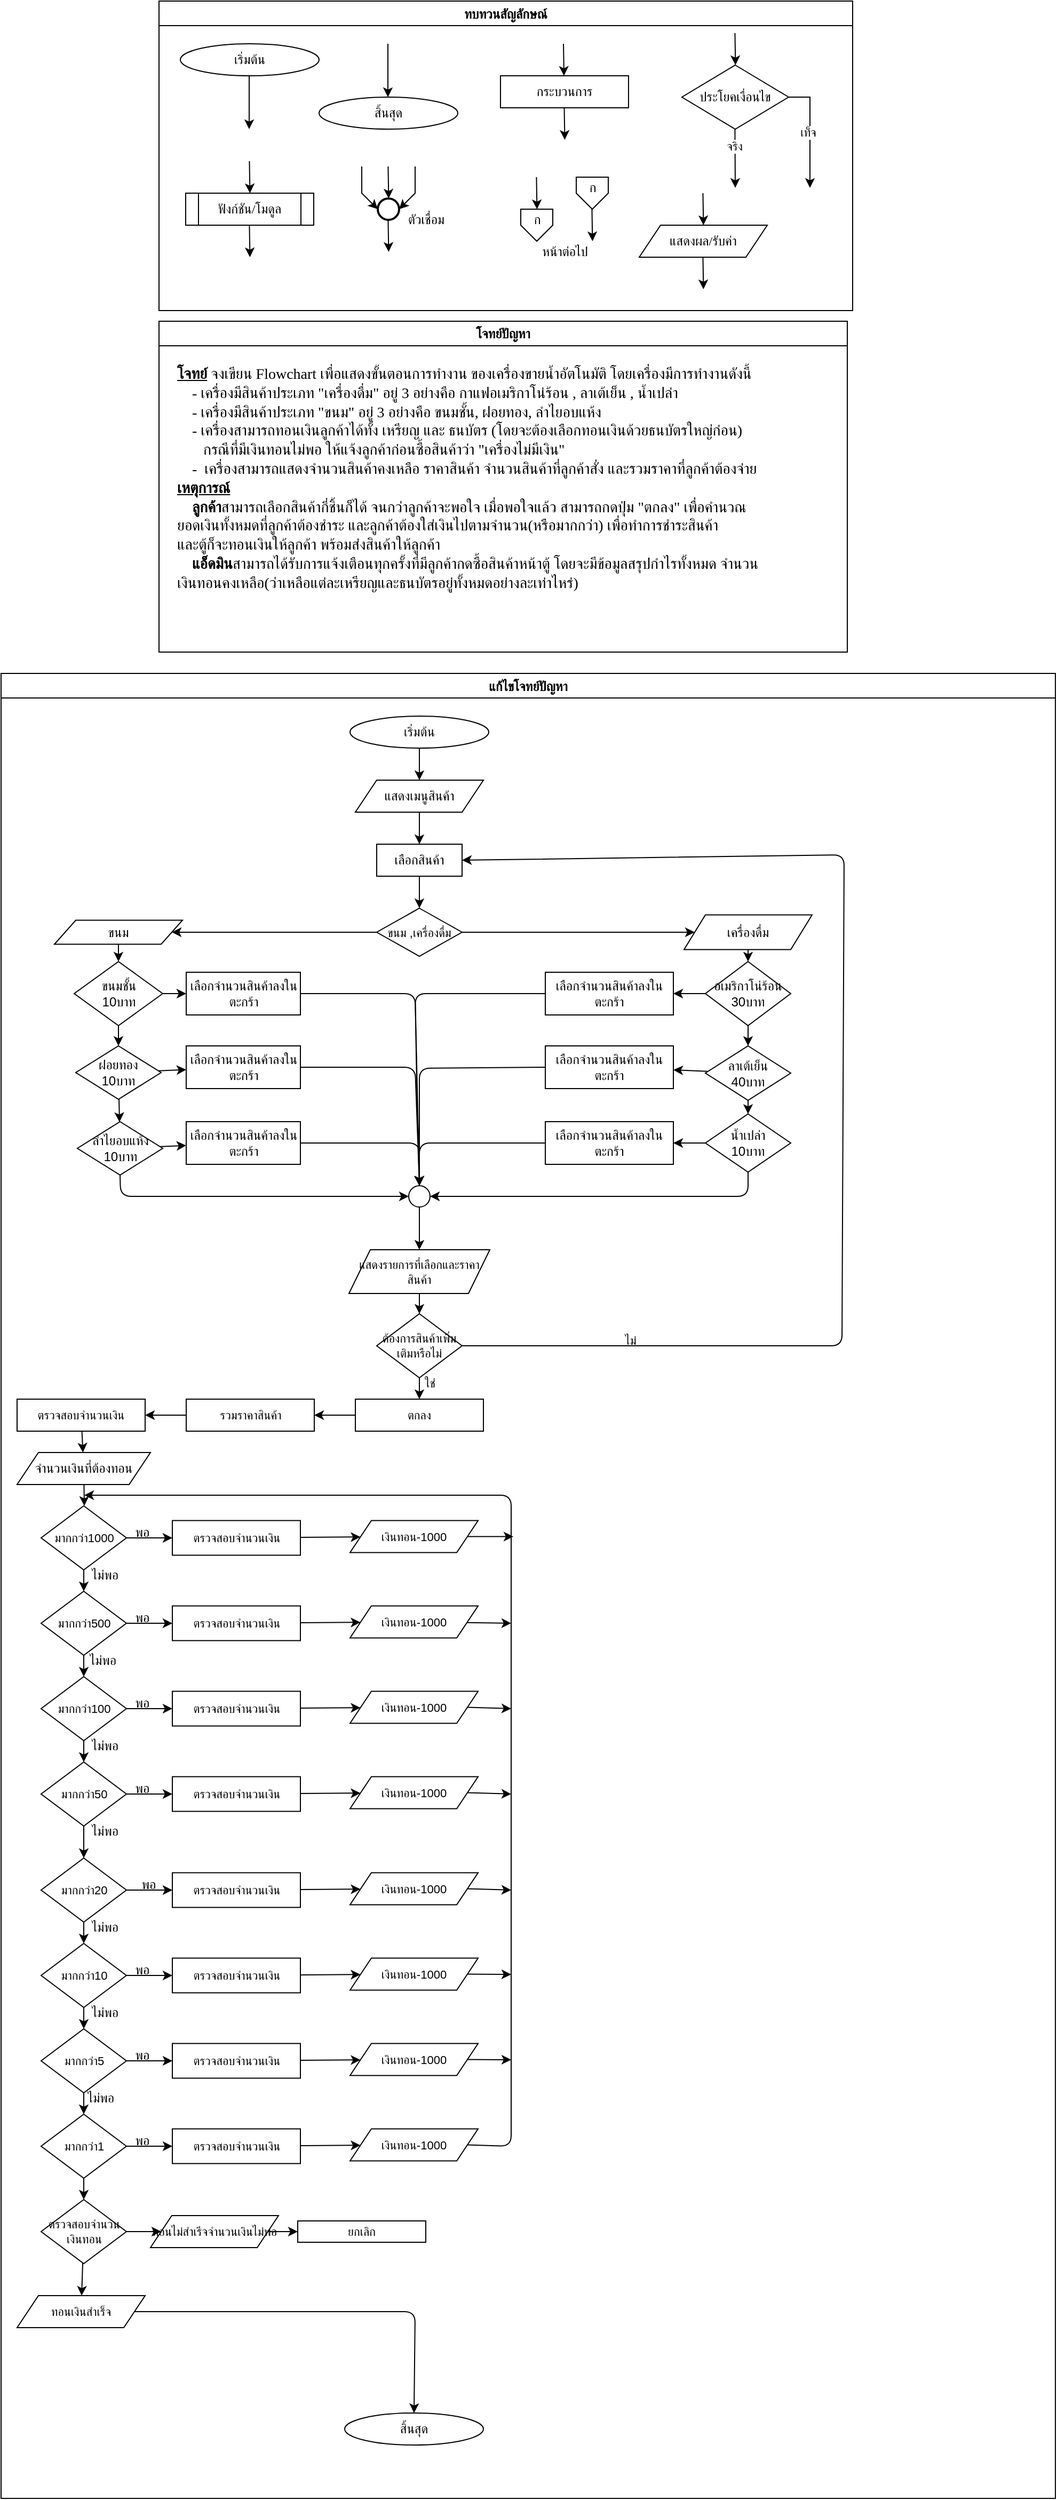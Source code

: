 <mxfile>
    <diagram id="C5RBs43oDa-KdzZeNtuy" name="Page-1">
        <mxGraphModel dx="2461" dy="421" grid="1" gridSize="10" guides="1" tooltips="1" connect="1" arrows="1" fold="1" page="1" pageScale="1" pageWidth="827" pageHeight="1169" math="0" shadow="0">
            <root>
                <mxCell id="WIyWlLk6GJQsqaUBKTNV-0"/>
                <mxCell id="WIyWlLk6GJQsqaUBKTNV-1" parent="WIyWlLk6GJQsqaUBKTNV-0"/>
                <mxCell id="M7CGMbNuYNeq0SnUNNgH-6" value="ทบทวนสัญลักษณ์" style="swimlane;fontFamily=Sarabun;fontSource=https%3A%2F%2Ffonts.googleapis.com%2Fcss%3Ffamily%3DSarabun;" parent="WIyWlLk6GJQsqaUBKTNV-1" vertex="1">
                    <mxGeometry x="-720" y="20" width="650" height="290" as="geometry"/>
                </mxCell>
                <mxCell id="M7CGMbNuYNeq0SnUNNgH-2" value="&lt;font data-font-src=&quot;https://fonts.googleapis.com/css?family=Sarabun&quot; face=&quot;Sarabun&quot;&gt;เริ่มต้น&lt;/font&gt;" style="ellipse;whiteSpace=wrap;html=1;" parent="M7CGMbNuYNeq0SnUNNgH-6" vertex="1">
                    <mxGeometry x="20" y="40" width="130" height="30" as="geometry"/>
                </mxCell>
                <mxCell id="M7CGMbNuYNeq0SnUNNgH-5" value="" style="endArrow=classic;html=1;rounded=0;" parent="M7CGMbNuYNeq0SnUNNgH-6" edge="1">
                    <mxGeometry width="50" height="50" relative="1" as="geometry">
                        <mxPoint x="84.5" y="70" as="sourcePoint"/>
                        <mxPoint x="84.5" y="120" as="targetPoint"/>
                    </mxGeometry>
                </mxCell>
                <mxCell id="M7CGMbNuYNeq0SnUNNgH-3" value="&lt;font face=&quot;Sarabun&quot;&gt;สิ้นสุด&lt;/font&gt;" style="ellipse;whiteSpace=wrap;html=1;" parent="M7CGMbNuYNeq0SnUNNgH-6" vertex="1">
                    <mxGeometry x="150" y="90" width="130" height="30" as="geometry"/>
                </mxCell>
                <mxCell id="M7CGMbNuYNeq0SnUNNgH-4" value="" style="endArrow=classic;html=1;rounded=0;" parent="M7CGMbNuYNeq0SnUNNgH-6" edge="1">
                    <mxGeometry width="50" height="50" relative="1" as="geometry">
                        <mxPoint x="214.5" y="40" as="sourcePoint"/>
                        <mxPoint x="214.5" y="90" as="targetPoint"/>
                    </mxGeometry>
                </mxCell>
                <mxCell id="mvioNwK95yMqdUQ73LqQ-0" value="กระบวนการ" style="rounded=0;whiteSpace=wrap;html=1;fontFamily=Sarabun;fontSource=https%3A%2F%2Ffonts.googleapis.com%2Fcss%3Ffamily%3DSarabun;" parent="M7CGMbNuYNeq0SnUNNgH-6" vertex="1">
                    <mxGeometry x="320" y="70" width="120" height="30" as="geometry"/>
                </mxCell>
                <mxCell id="mvioNwK95yMqdUQ73LqQ-1" value="" style="endArrow=classic;html=1;rounded=0;" parent="M7CGMbNuYNeq0SnUNNgH-6" edge="1">
                    <mxGeometry width="50" height="50" relative="1" as="geometry">
                        <mxPoint x="379" y="40" as="sourcePoint"/>
                        <mxPoint x="379.5" y="70" as="targetPoint"/>
                    </mxGeometry>
                </mxCell>
                <mxCell id="mvioNwK95yMqdUQ73LqQ-2" value="" style="endArrow=classic;html=1;rounded=0;" parent="M7CGMbNuYNeq0SnUNNgH-6" edge="1">
                    <mxGeometry width="50" height="50" relative="1" as="geometry">
                        <mxPoint x="379.75" y="100" as="sourcePoint"/>
                        <mxPoint x="380.25" y="130" as="targetPoint"/>
                    </mxGeometry>
                </mxCell>
                <mxCell id="mvioNwK95yMqdUQ73LqQ-3" value="ประโยคเงื่อนไข" style="rhombus;whiteSpace=wrap;html=1;fontFamily=Sarabun;fontSource=https%3A%2F%2Ffonts.googleapis.com%2Fcss%3Ffamily%3DSarabun;" parent="M7CGMbNuYNeq0SnUNNgH-6" vertex="1">
                    <mxGeometry x="490" y="60" width="100" height="60" as="geometry"/>
                </mxCell>
                <mxCell id="mvioNwK95yMqdUQ73LqQ-4" value="" style="endArrow=classic;html=1;rounded=0;" parent="M7CGMbNuYNeq0SnUNNgH-6" edge="1">
                    <mxGeometry width="50" height="50" relative="1" as="geometry">
                        <mxPoint x="539.71" y="30" as="sourcePoint"/>
                        <mxPoint x="540.21" y="60" as="targetPoint"/>
                    </mxGeometry>
                </mxCell>
                <mxCell id="mvioNwK95yMqdUQ73LqQ-5" value="" style="endArrow=classic;html=1;rounded=0;" parent="M7CGMbNuYNeq0SnUNNgH-6" edge="1">
                    <mxGeometry width="50" height="50" relative="1" as="geometry">
                        <mxPoint x="539.71" y="120" as="sourcePoint"/>
                        <mxPoint x="540" y="175" as="targetPoint"/>
                    </mxGeometry>
                </mxCell>
                <mxCell id="mvioNwK95yMqdUQ73LqQ-7" value="จริง" style="edgeLabel;html=1;align=center;verticalAlign=middle;resizable=0;points=[];fontFamily=Sarabun;fontSource=https%3A%2F%2Ffonts.googleapis.com%2Fcss%3Ffamily%3DSarabun;" parent="mvioNwK95yMqdUQ73LqQ-5" vertex="1" connectable="0">
                    <mxGeometry x="-0.414" y="-1" relative="1" as="geometry">
                        <mxPoint as="offset"/>
                    </mxGeometry>
                </mxCell>
                <mxCell id="mvioNwK95yMqdUQ73LqQ-6" value="" style="endArrow=classic;html=1;rounded=0;exitX=1;exitY=0.5;exitDx=0;exitDy=0;" parent="M7CGMbNuYNeq0SnUNNgH-6" source="mvioNwK95yMqdUQ73LqQ-3" edge="1">
                    <mxGeometry width="50" height="50" relative="1" as="geometry">
                        <mxPoint x="620" y="95" as="sourcePoint"/>
                        <mxPoint x="610" y="175" as="targetPoint"/>
                        <Array as="points">
                            <mxPoint x="610" y="90"/>
                        </Array>
                    </mxGeometry>
                </mxCell>
                <mxCell id="mvioNwK95yMqdUQ73LqQ-8" value="&lt;font data-font-src=&quot;https://fonts.googleapis.com/css?family=Sarabun&quot; face=&quot;Sarabun&quot;&gt;เท็จ&lt;/font&gt;" style="edgeLabel;html=1;align=center;verticalAlign=middle;resizable=0;points=[];" parent="mvioNwK95yMqdUQ73LqQ-6" vertex="1" connectable="0">
                    <mxGeometry x="-0.002" y="-2" relative="1" as="geometry">
                        <mxPoint as="offset"/>
                    </mxGeometry>
                </mxCell>
                <mxCell id="mvioNwK95yMqdUQ73LqQ-9" value="&lt;font data-font-src=&quot;https://fonts.googleapis.com/css?family=Sarabun&quot; face=&quot;Sarabun&quot;&gt;ฟังก์ชัน/โมดูล&lt;/font&gt;" style="shape=process;whiteSpace=wrap;html=1;backgroundOutline=1;" parent="M7CGMbNuYNeq0SnUNNgH-6" vertex="1">
                    <mxGeometry x="25" y="180" width="120" height="30" as="geometry"/>
                </mxCell>
                <mxCell id="mvioNwK95yMqdUQ73LqQ-11" value="" style="endArrow=classic;html=1;rounded=0;" parent="M7CGMbNuYNeq0SnUNNgH-6" edge="1">
                    <mxGeometry width="50" height="50" relative="1" as="geometry">
                        <mxPoint x="84.71" y="150" as="sourcePoint"/>
                        <mxPoint x="85.21" y="180" as="targetPoint"/>
                    </mxGeometry>
                </mxCell>
                <mxCell id="mvioNwK95yMqdUQ73LqQ-12" value="" style="endArrow=classic;html=1;rounded=0;" parent="M7CGMbNuYNeq0SnUNNgH-6" edge="1">
                    <mxGeometry width="50" height="50" relative="1" as="geometry">
                        <mxPoint x="84.71" y="210" as="sourcePoint"/>
                        <mxPoint x="85.21" y="240" as="targetPoint"/>
                    </mxGeometry>
                </mxCell>
                <mxCell id="mvioNwK95yMqdUQ73LqQ-13" value="" style="strokeWidth=2;html=1;shape=mxgraph.flowchart.start_2;whiteSpace=wrap;" parent="M7CGMbNuYNeq0SnUNNgH-6" vertex="1">
                    <mxGeometry x="205" y="185" width="20" height="20" as="geometry"/>
                </mxCell>
                <mxCell id="mvioNwK95yMqdUQ73LqQ-16" value="" style="endArrow=classic;html=1;rounded=0;" parent="M7CGMbNuYNeq0SnUNNgH-6" edge="1">
                    <mxGeometry width="50" height="50" relative="1" as="geometry">
                        <mxPoint x="214.71" y="155" as="sourcePoint"/>
                        <mxPoint x="215.21" y="185" as="targetPoint"/>
                    </mxGeometry>
                </mxCell>
                <mxCell id="mvioNwK95yMqdUQ73LqQ-17" value="" style="endArrow=classic;html=1;rounded=0;entryX=0;entryY=0.5;entryDx=0;entryDy=0;entryPerimeter=0;" parent="M7CGMbNuYNeq0SnUNNgH-6" target="mvioNwK95yMqdUQ73LqQ-13" edge="1">
                    <mxGeometry width="50" height="50" relative="1" as="geometry">
                        <mxPoint x="190.0" y="155" as="sourcePoint"/>
                        <mxPoint x="190.5" y="185" as="targetPoint"/>
                        <Array as="points">
                            <mxPoint x="190" y="180"/>
                        </Array>
                    </mxGeometry>
                </mxCell>
                <mxCell id="mvioNwK95yMqdUQ73LqQ-18" value="" style="endArrow=classic;html=1;rounded=0;entryX=1;entryY=0.5;entryDx=0;entryDy=0;entryPerimeter=0;" parent="M7CGMbNuYNeq0SnUNNgH-6" target="mvioNwK95yMqdUQ73LqQ-13" edge="1">
                    <mxGeometry width="50" height="50" relative="1" as="geometry">
                        <mxPoint x="240.0" y="155" as="sourcePoint"/>
                        <mxPoint x="240.5" y="185" as="targetPoint"/>
                        <Array as="points">
                            <mxPoint x="240" y="180"/>
                        </Array>
                    </mxGeometry>
                </mxCell>
                <mxCell id="mvioNwK95yMqdUQ73LqQ-19" value="" style="endArrow=classic;html=1;rounded=0;" parent="M7CGMbNuYNeq0SnUNNgH-6" edge="1">
                    <mxGeometry width="50" height="50" relative="1" as="geometry">
                        <mxPoint x="214.71" y="205" as="sourcePoint"/>
                        <mxPoint x="215.21" y="235" as="targetPoint"/>
                    </mxGeometry>
                </mxCell>
                <mxCell id="mvioNwK95yMqdUQ73LqQ-20" value="&lt;font data-font-src=&quot;https://fonts.googleapis.com/css?family=Sarabun&quot; face=&quot;Sarabun&quot;&gt;ตัวเชื่อม&lt;/font&gt;" style="text;html=1;align=center;verticalAlign=middle;resizable=0;points=[];autosize=1;strokeColor=none;fillColor=none;" parent="M7CGMbNuYNeq0SnUNNgH-6" vertex="1">
                    <mxGeometry x="220" y="190" width="60" height="30" as="geometry"/>
                </mxCell>
                <mxCell id="mvioNwK95yMqdUQ73LqQ-25" value="" style="endArrow=classic;html=1;rounded=0;" parent="M7CGMbNuYNeq0SnUNNgH-6" edge="1">
                    <mxGeometry width="50" height="50" relative="1" as="geometry">
                        <mxPoint x="353.71" y="165" as="sourcePoint"/>
                        <mxPoint x="354.21" y="195" as="targetPoint"/>
                    </mxGeometry>
                </mxCell>
                <mxCell id="mvioNwK95yMqdUQ73LqQ-21" value="" style="verticalLabelPosition=bottom;verticalAlign=top;html=1;shape=offPageConnector;rounded=0;size=0.5;" parent="M7CGMbNuYNeq0SnUNNgH-6" vertex="1">
                    <mxGeometry x="339" y="195" width="30" height="30" as="geometry"/>
                </mxCell>
                <mxCell id="mvioNwK95yMqdUQ73LqQ-26" value="" style="endArrow=classic;html=1;rounded=0;" parent="M7CGMbNuYNeq0SnUNNgH-6" edge="1">
                    <mxGeometry width="50" height="50" relative="1" as="geometry">
                        <mxPoint x="405.71" y="195" as="sourcePoint"/>
                        <mxPoint x="406.21" y="225" as="targetPoint"/>
                    </mxGeometry>
                </mxCell>
                <mxCell id="mvioNwK95yMqdUQ73LqQ-27" value="" style="verticalLabelPosition=bottom;verticalAlign=top;html=1;shape=offPageConnector;rounded=0;size=0.5;" parent="M7CGMbNuYNeq0SnUNNgH-6" vertex="1">
                    <mxGeometry x="391" y="165" width="30" height="30" as="geometry"/>
                </mxCell>
                <mxCell id="mvioNwK95yMqdUQ73LqQ-28" value="หน้าต่อไป" style="text;html=1;align=center;verticalAlign=middle;resizable=0;points=[];autosize=1;strokeColor=none;fillColor=none;fontFamily=Sarabun;fontSource=https%3A%2F%2Ffonts.googleapis.com%2Fcss%3Ffamily%3DSarabun;" parent="M7CGMbNuYNeq0SnUNNgH-6" vertex="1">
                    <mxGeometry x="345" y="220" width="70" height="30" as="geometry"/>
                </mxCell>
                <mxCell id="mvioNwK95yMqdUQ73LqQ-29" value="ก" style="text;html=1;align=center;verticalAlign=middle;resizable=0;points=[];autosize=1;strokeColor=none;fillColor=none;fontFamily=Sarabun;fontSource=https%3A%2F%2Ffonts.googleapis.com%2Fcss%3Ffamily%3DSarabun;" parent="M7CGMbNuYNeq0SnUNNgH-6" vertex="1">
                    <mxGeometry x="339" y="190" width="30" height="30" as="geometry"/>
                </mxCell>
                <mxCell id="mvioNwK95yMqdUQ73LqQ-30" value="ก" style="text;html=1;align=center;verticalAlign=middle;resizable=0;points=[];autosize=1;strokeColor=none;fillColor=none;fontFamily=Sarabun;fontSource=https%3A%2F%2Ffonts.googleapis.com%2Fcss%3Ffamily%3DSarabun;" parent="M7CGMbNuYNeq0SnUNNgH-6" vertex="1">
                    <mxGeometry x="391" y="160" width="30" height="30" as="geometry"/>
                </mxCell>
                <mxCell id="mvioNwK95yMqdUQ73LqQ-32" value="แสดงผล/รับค่า" style="shape=parallelogram;perimeter=parallelogramPerimeter;whiteSpace=wrap;html=1;fixedSize=1;fontFamily=Sarabun;fontSource=https%3A%2F%2Ffonts.googleapis.com%2Fcss%3Ffamily%3DSarabun;" parent="M7CGMbNuYNeq0SnUNNgH-6" vertex="1">
                    <mxGeometry x="450" y="210" width="120" height="30" as="geometry"/>
                </mxCell>
                <mxCell id="mvioNwK95yMqdUQ73LqQ-33" value="" style="endArrow=classic;html=1;rounded=0;" parent="M7CGMbNuYNeq0SnUNNgH-6" edge="1">
                    <mxGeometry width="50" height="50" relative="1" as="geometry">
                        <mxPoint x="509.71" y="180" as="sourcePoint"/>
                        <mxPoint x="510.21" y="210" as="targetPoint"/>
                    </mxGeometry>
                </mxCell>
                <mxCell id="mvioNwK95yMqdUQ73LqQ-34" value="" style="endArrow=classic;html=1;rounded=0;" parent="M7CGMbNuYNeq0SnUNNgH-6" edge="1">
                    <mxGeometry width="50" height="50" relative="1" as="geometry">
                        <mxPoint x="509.71" y="240" as="sourcePoint"/>
                        <mxPoint x="510.21" y="270" as="targetPoint"/>
                    </mxGeometry>
                </mxCell>
                <mxCell id="mvioNwK95yMqdUQ73LqQ-36" value="แก้ไขโจทย์ปัญหา" style="swimlane;fontFamily=Sarabun;fontSource=https%3A%2F%2Ffonts.googleapis.com%2Fcss%3Ffamily%3DSarabun;" parent="WIyWlLk6GJQsqaUBKTNV-1" vertex="1">
                    <mxGeometry x="-868" y="650" width="988" height="1710" as="geometry"/>
                </mxCell>
                <mxCell id="20" value="" style="edgeStyle=none;html=1;" parent="mvioNwK95yMqdUQ73LqQ-36" source="mvioNwK95yMqdUQ73LqQ-35" target="19" edge="1">
                    <mxGeometry relative="1" as="geometry"/>
                </mxCell>
                <mxCell id="mvioNwK95yMqdUQ73LqQ-35" value="&lt;font data-font-src=&quot;https://fonts.googleapis.com/css?family=Sarabun&quot; face=&quot;Sarabun&quot;&gt;เริ่มต้น&lt;/font&gt;" style="ellipse;whiteSpace=wrap;html=1;" parent="mvioNwK95yMqdUQ73LqQ-36" vertex="1">
                    <mxGeometry x="327" y="40" width="130" height="30" as="geometry"/>
                </mxCell>
                <mxCell id="mvioNwK95yMqdUQ73LqQ-69" value="&lt;font face=&quot;Sarabun&quot;&gt;สิ้นสุด&lt;/font&gt;" style="ellipse;whiteSpace=wrap;html=1;" parent="mvioNwK95yMqdUQ73LqQ-36" vertex="1">
                    <mxGeometry x="322" y="1630" width="130" height="30" as="geometry"/>
                </mxCell>
                <mxCell id="22" value="" style="edgeStyle=none;html=1;" parent="mvioNwK95yMqdUQ73LqQ-36" source="19" target="21" edge="1">
                    <mxGeometry relative="1" as="geometry"/>
                </mxCell>
                <mxCell id="19" value="แสดงเมนูสินค้า" style="shape=parallelogram;perimeter=parallelogramPerimeter;whiteSpace=wrap;html=1;fixedSize=1;" parent="mvioNwK95yMqdUQ73LqQ-36" vertex="1">
                    <mxGeometry x="332" y="100" width="120" height="30" as="geometry"/>
                </mxCell>
                <mxCell id="24" value="" style="edgeStyle=none;html=1;" parent="mvioNwK95yMqdUQ73LqQ-36" source="21" target="23" edge="1">
                    <mxGeometry relative="1" as="geometry"/>
                </mxCell>
                <mxCell id="21" value="เลือกสินค้า" style="rounded=0;whiteSpace=wrap;html=1;" parent="mvioNwK95yMqdUQ73LqQ-36" vertex="1">
                    <mxGeometry x="352" y="160" width="80" height="30" as="geometry"/>
                </mxCell>
                <mxCell id="27" value="" style="edgeStyle=none;html=1;fontSize=8;" parent="mvioNwK95yMqdUQ73LqQ-36" source="23" target="26" edge="1">
                    <mxGeometry relative="1" as="geometry"/>
                </mxCell>
                <mxCell id="29" value="" style="edgeStyle=none;html=1;fontSize=8;" parent="mvioNwK95yMqdUQ73LqQ-36" source="23" target="28" edge="1">
                    <mxGeometry relative="1" as="geometry"/>
                </mxCell>
                <mxCell id="23" value="&lt;font style=&quot;font-size: 11px;&quot;&gt;ขนม ,เครื่องดื่ม&lt;/font&gt;" style="rhombus;whiteSpace=wrap;html=1;rounded=0;" parent="mvioNwK95yMqdUQ73LqQ-36" vertex="1">
                    <mxGeometry x="352" y="220" width="80" height="45" as="geometry"/>
                </mxCell>
                <mxCell id="61" value="" style="edgeStyle=none;html=1;fontSize=11;" parent="mvioNwK95yMqdUQ73LqQ-36" source="26" target="60" edge="1">
                    <mxGeometry relative="1" as="geometry"/>
                </mxCell>
                <mxCell id="26" value="เครื่องดื่ม" style="shape=parallelogram;perimeter=parallelogramPerimeter;whiteSpace=wrap;html=1;fixedSize=1;rounded=0;" parent="mvioNwK95yMqdUQ73LqQ-36" vertex="1">
                    <mxGeometry x="640" y="226.25" width="120" height="32.5" as="geometry"/>
                </mxCell>
                <mxCell id="31" value="" style="edgeStyle=none;html=1;fontSize=8;" parent="mvioNwK95yMqdUQ73LqQ-36" source="28" target="30" edge="1">
                    <mxGeometry relative="1" as="geometry"/>
                </mxCell>
                <mxCell id="28" value="ขนม" style="shape=parallelogram;perimeter=parallelogramPerimeter;whiteSpace=wrap;html=1;fixedSize=1;rounded=0;" parent="mvioNwK95yMqdUQ73LqQ-36" vertex="1">
                    <mxGeometry x="50" y="231.25" width="120" height="22.5" as="geometry"/>
                </mxCell>
                <mxCell id="34" value="" style="edgeStyle=none;html=1;fontSize=8;" parent="mvioNwK95yMqdUQ73LqQ-36" source="30" target="33" edge="1">
                    <mxGeometry relative="1" as="geometry"/>
                </mxCell>
                <mxCell id="38" value="" style="edgeStyle=none;html=1;fontSize=11;" parent="mvioNwK95yMqdUQ73LqQ-36" source="30" target="37" edge="1">
                    <mxGeometry relative="1" as="geometry"/>
                </mxCell>
                <mxCell id="30" value="ขนมชั้น&lt;br&gt;10บาท" style="rhombus;whiteSpace=wrap;html=1;rounded=0;" parent="mvioNwK95yMqdUQ73LqQ-36" vertex="1">
                    <mxGeometry x="68.5" y="270" width="83" height="60" as="geometry"/>
                </mxCell>
                <mxCell id="36" value="" style="edgeStyle=none;html=1;fontSize=8;" parent="mvioNwK95yMqdUQ73LqQ-36" source="33" target="35" edge="1">
                    <mxGeometry relative="1" as="geometry"/>
                </mxCell>
                <mxCell id="204" value="" style="edgeStyle=none;html=1;" edge="1" parent="mvioNwK95yMqdUQ73LqQ-36" source="33" target="46">
                    <mxGeometry relative="1" as="geometry"/>
                </mxCell>
                <mxCell id="33" value="ฝอยทอง&lt;br&gt;10บาท" style="rhombus;whiteSpace=wrap;html=1;rounded=0;" parent="mvioNwK95yMqdUQ73LqQ-36" vertex="1">
                    <mxGeometry x="70" y="349" width="80" height="50" as="geometry"/>
                </mxCell>
                <mxCell id="207" value="" style="edgeStyle=none;html=1;" edge="1" parent="mvioNwK95yMqdUQ73LqQ-36" source="35" target="48">
                    <mxGeometry relative="1" as="geometry"/>
                </mxCell>
                <mxCell id="35" value="ลำไยอบแห้ง&lt;br&gt;10บาท" style="rhombus;whiteSpace=wrap;html=1;rounded=0;" parent="mvioNwK95yMqdUQ73LqQ-36" vertex="1">
                    <mxGeometry x="71.5" y="420" width="80" height="50" as="geometry"/>
                </mxCell>
                <mxCell id="37" value="เลือกจำนวนสินค้าลงในตะกร้า" style="whiteSpace=wrap;html=1;rounded=0;" parent="mvioNwK95yMqdUQ73LqQ-36" vertex="1">
                    <mxGeometry x="173.5" y="280" width="107" height="40" as="geometry"/>
                </mxCell>
                <mxCell id="46" value="เลือกจำนวนสินค้าลงในตะกร้า" style="whiteSpace=wrap;html=1;rounded=0;" parent="mvioNwK95yMqdUQ73LqQ-36" vertex="1">
                    <mxGeometry x="173.5" y="349" width="107" height="40" as="geometry"/>
                </mxCell>
                <mxCell id="55" value="" style="edgeStyle=none;html=1;fontSize=11;startArrow=none;" parent="mvioNwK95yMqdUQ73LqQ-36" source="51" edge="1">
                    <mxGeometry relative="1" as="geometry">
                        <mxPoint x="392" y="540" as="targetPoint"/>
                        <Array as="points">
                            <mxPoint x="392" y="440"/>
                        </Array>
                    </mxGeometry>
                </mxCell>
                <mxCell id="48" value="เลือกจำนวนสินค้าลงในตะกร้า" style="whiteSpace=wrap;html=1;rounded=0;" parent="mvioNwK95yMqdUQ73LqQ-36" vertex="1">
                    <mxGeometry x="173.5" y="420" width="107" height="40" as="geometry"/>
                </mxCell>
                <mxCell id="83" value="" style="edgeStyle=none;html=1;fontSize=11;" parent="mvioNwK95yMqdUQ73LqQ-36" source="53" target="82" edge="1">
                    <mxGeometry relative="1" as="geometry"/>
                </mxCell>
                <mxCell id="53" value="แสดงรายการที่เลือกและราคาสินค้า" style="shape=parallelogram;perimeter=parallelogramPerimeter;whiteSpace=wrap;html=1;fixedSize=1;fontSize=11;" parent="mvioNwK95yMqdUQ73LqQ-36" vertex="1">
                    <mxGeometry x="326" y="540" width="132" height="41" as="geometry"/>
                </mxCell>
                <mxCell id="56" value="" style="endArrow=classic;html=1;fontSize=11;exitX=1;exitY=0.5;exitDx=0;exitDy=0;entryX=0.5;entryY=0;entryDx=0;entryDy=0;" parent="mvioNwK95yMqdUQ73LqQ-36" source="46" target="51" edge="1">
                    <mxGeometry width="50" height="50" relative="1" as="geometry">
                        <mxPoint x="420" y="500" as="sourcePoint"/>
                        <mxPoint x="470" y="450" as="targetPoint"/>
                        <Array as="points">
                            <mxPoint x="388" y="369"/>
                        </Array>
                    </mxGeometry>
                </mxCell>
                <mxCell id="57" value="" style="endArrow=classic;html=1;fontSize=11;exitX=1;exitY=0.5;exitDx=0;exitDy=0;entryX=0.5;entryY=0;entryDx=0;entryDy=0;" parent="mvioNwK95yMqdUQ73LqQ-36" source="37" target="51" edge="1">
                    <mxGeometry width="50" height="50" relative="1" as="geometry">
                        <mxPoint x="420" y="430" as="sourcePoint"/>
                        <mxPoint x="390" y="470" as="targetPoint"/>
                        <Array as="points">
                            <mxPoint x="388" y="300"/>
                            <mxPoint x="390" y="410"/>
                            <mxPoint x="392" y="460"/>
                        </Array>
                    </mxGeometry>
                </mxCell>
                <mxCell id="58" value="" style="endArrow=classic;html=1;fontSize=11;exitX=0.5;exitY=1;exitDx=0;exitDy=0;entryX=0;entryY=0.5;entryDx=0;entryDy=0;" parent="mvioNwK95yMqdUQ73LqQ-36" source="35" target="51" edge="1">
                    <mxGeometry width="50" height="50" relative="1" as="geometry">
                        <mxPoint x="210" y="610" as="sourcePoint"/>
                        <mxPoint x="260" y="560" as="targetPoint"/>
                        <Array as="points">
                            <mxPoint x="112" y="490"/>
                        </Array>
                    </mxGeometry>
                </mxCell>
                <mxCell id="64" value="" style="edgeStyle=none;html=1;fontSize=11;" parent="mvioNwK95yMqdUQ73LqQ-36" source="60" target="63" edge="1">
                    <mxGeometry relative="1" as="geometry"/>
                </mxCell>
                <mxCell id="70" value="" style="edgeStyle=none;html=1;fontSize=11;" parent="mvioNwK95yMqdUQ73LqQ-36" source="60" target="69" edge="1">
                    <mxGeometry relative="1" as="geometry"/>
                </mxCell>
                <mxCell id="60" value="อเมริกาโน่ร้อน&lt;br&gt;30บาท" style="rhombus;whiteSpace=wrap;html=1;rounded=0;" parent="mvioNwK95yMqdUQ73LqQ-36" vertex="1">
                    <mxGeometry x="660" y="270" width="80" height="60" as="geometry"/>
                </mxCell>
                <mxCell id="66" value="" style="edgeStyle=none;html=1;fontSize=11;" parent="mvioNwK95yMqdUQ73LqQ-36" source="63" target="65" edge="1">
                    <mxGeometry relative="1" as="geometry"/>
                </mxCell>
                <mxCell id="205" value="" style="edgeStyle=none;html=1;" edge="1" parent="mvioNwK95yMqdUQ73LqQ-36" source="63" target="72">
                    <mxGeometry relative="1" as="geometry"/>
                </mxCell>
                <mxCell id="63" value="ลาเต้เย็น&lt;br&gt;40บาท" style="rhombus;whiteSpace=wrap;html=1;rounded=0;" parent="mvioNwK95yMqdUQ73LqQ-36" vertex="1">
                    <mxGeometry x="660" y="349" width="80" height="51" as="geometry"/>
                </mxCell>
                <mxCell id="206" value="" style="edgeStyle=none;html=1;" edge="1" parent="mvioNwK95yMqdUQ73LqQ-36" source="65" target="74">
                    <mxGeometry relative="1" as="geometry"/>
                </mxCell>
                <mxCell id="65" value="น้ำเปล่า&lt;br&gt;10บาท" style="rhombus;whiteSpace=wrap;html=1;rounded=0;" parent="mvioNwK95yMqdUQ73LqQ-36" vertex="1">
                    <mxGeometry x="660" y="412.75" width="80" height="54.5" as="geometry"/>
                </mxCell>
                <mxCell id="69" value="เลือกจำนวนสินค้าลงในตะกร้า" style="whiteSpace=wrap;html=1;rounded=0;" parent="mvioNwK95yMqdUQ73LqQ-36" vertex="1">
                    <mxGeometry x="510" y="280" width="120" height="40" as="geometry"/>
                </mxCell>
                <mxCell id="72" value="เลือกจำนวนสินค้าลงในตะกร้า" style="whiteSpace=wrap;html=1;rounded=0;" parent="mvioNwK95yMqdUQ73LqQ-36" vertex="1">
                    <mxGeometry x="510" y="349" width="120" height="40" as="geometry"/>
                </mxCell>
                <mxCell id="74" value="เลือกจำนวนสินค้าลงในตะกร้า" style="whiteSpace=wrap;html=1;rounded=0;" parent="mvioNwK95yMqdUQ73LqQ-36" vertex="1">
                    <mxGeometry x="510" y="420" width="120" height="40" as="geometry"/>
                </mxCell>
                <mxCell id="77" value="" style="endArrow=classic;html=1;fontSize=11;exitX=0;exitY=0.5;exitDx=0;exitDy=0;" parent="mvioNwK95yMqdUQ73LqQ-36" source="74" target="51" edge="1">
                    <mxGeometry width="50" height="50" relative="1" as="geometry">
                        <mxPoint x="420" y="460" as="sourcePoint"/>
                        <mxPoint x="390" y="540" as="targetPoint"/>
                        <Array as="points">
                            <mxPoint x="392" y="440"/>
                        </Array>
                    </mxGeometry>
                </mxCell>
                <mxCell id="79" value="" style="endArrow=classic;html=1;fontSize=11;exitX=0;exitY=0.5;exitDx=0;exitDy=0;entryX=0.5;entryY=0;entryDx=0;entryDy=0;" parent="mvioNwK95yMqdUQ73LqQ-36" source="72" target="51" edge="1">
                    <mxGeometry width="50" height="50" relative="1" as="geometry">
                        <mxPoint x="420" y="460" as="sourcePoint"/>
                        <mxPoint x="390" y="540" as="targetPoint"/>
                        <Array as="points">
                            <mxPoint x="392" y="370"/>
                        </Array>
                    </mxGeometry>
                </mxCell>
                <mxCell id="78" value="" style="endArrow=classic;html=1;fontSize=11;exitX=0;exitY=0.5;exitDx=0;exitDy=0;entryX=0.5;entryY=0;entryDx=0;entryDy=0;" parent="mvioNwK95yMqdUQ73LqQ-36" source="69" target="51" edge="1">
                    <mxGeometry width="50" height="50" relative="1" as="geometry">
                        <mxPoint x="420" y="460" as="sourcePoint"/>
                        <mxPoint x="390" y="540" as="targetPoint"/>
                        <Array as="points">
                            <mxPoint x="388" y="300"/>
                        </Array>
                    </mxGeometry>
                </mxCell>
                <mxCell id="80" value="" style="endArrow=classic;html=1;fontSize=11;exitX=0.5;exitY=1;exitDx=0;exitDy=0;entryX=1;entryY=0.5;entryDx=0;entryDy=0;" parent="mvioNwK95yMqdUQ73LqQ-36" source="65" target="51" edge="1">
                    <mxGeometry width="50" height="50" relative="1" as="geometry">
                        <mxPoint x="510" y="590" as="sourcePoint"/>
                        <mxPoint x="560" y="540" as="targetPoint"/>
                        <Array as="points">
                            <mxPoint x="700" y="490"/>
                        </Array>
                    </mxGeometry>
                </mxCell>
                <mxCell id="82" value="ต้องการสินค้าเพิ่มเติมหรือไม่" style="rhombus;whiteSpace=wrap;html=1;fontSize=11;" parent="mvioNwK95yMqdUQ73LqQ-36" vertex="1">
                    <mxGeometry x="352" y="600" width="80" height="60" as="geometry"/>
                </mxCell>
                <mxCell id="85" value="ใช่" style="text;html=1;strokeColor=none;fillColor=none;align=center;verticalAlign=middle;whiteSpace=wrap;rounded=0;fontSize=11;" parent="mvioNwK95yMqdUQ73LqQ-36" vertex="1">
                    <mxGeometry x="372" y="650" width="60" height="30" as="geometry"/>
                </mxCell>
                <mxCell id="86" value="" style="endArrow=classic;html=1;fontSize=11;exitX=1;exitY=0.5;exitDx=0;exitDy=0;entryX=1;entryY=0.5;entryDx=0;entryDy=0;" parent="mvioNwK95yMqdUQ73LqQ-36" source="82" target="21" edge="1">
                    <mxGeometry width="50" height="50" relative="1" as="geometry">
                        <mxPoint x="320" y="750" as="sourcePoint"/>
                        <mxPoint x="540" y="680" as="targetPoint"/>
                        <Array as="points">
                            <mxPoint x="788" y="630"/>
                            <mxPoint x="790" y="170"/>
                        </Array>
                    </mxGeometry>
                </mxCell>
                <mxCell id="87" value="ไม่" style="text;html=1;strokeColor=none;fillColor=none;align=center;verticalAlign=middle;whiteSpace=wrap;rounded=0;fontSize=11;" parent="mvioNwK95yMqdUQ73LqQ-36" vertex="1">
                    <mxGeometry x="560" y="610" width="60" height="30" as="geometry"/>
                </mxCell>
                <mxCell id="91" value="" style="edgeStyle=none;html=1;" edge="1" parent="mvioNwK95yMqdUQ73LqQ-36" source="89" target="90">
                    <mxGeometry relative="1" as="geometry"/>
                </mxCell>
                <mxCell id="89" value="ตกลง" style="rounded=0;whiteSpace=wrap;html=1;fontSize=11;" parent="mvioNwK95yMqdUQ73LqQ-36" vertex="1">
                    <mxGeometry x="332" y="680" width="120" height="30" as="geometry"/>
                </mxCell>
                <mxCell id="93" value="" style="edgeStyle=none;html=1;" edge="1" parent="mvioNwK95yMqdUQ73LqQ-36" source="90" target="92">
                    <mxGeometry relative="1" as="geometry"/>
                </mxCell>
                <mxCell id="90" value="รวมราคาสินค้า" style="whiteSpace=wrap;html=1;fontSize=11;rounded=0;" vertex="1" parent="mvioNwK95yMqdUQ73LqQ-36">
                    <mxGeometry x="173.5" y="680" width="120" height="30" as="geometry"/>
                </mxCell>
                <mxCell id="212" value="" style="edgeStyle=none;html=1;" edge="1" parent="mvioNwK95yMqdUQ73LqQ-36" source="92" target="211">
                    <mxGeometry relative="1" as="geometry"/>
                </mxCell>
                <mxCell id="92" value="ตรวจสอบจำนวนเงิน" style="whiteSpace=wrap;html=1;fontSize=11;rounded=0;" vertex="1" parent="mvioNwK95yMqdUQ73LqQ-36">
                    <mxGeometry x="15" y="680" width="120" height="30" as="geometry"/>
                </mxCell>
                <mxCell id="84" value="" style="endArrow=classic;html=1;fontSize=11;exitX=0.5;exitY=1;exitDx=0;exitDy=0;entryX=0.5;entryY=0;entryDx=0;entryDy=0;" parent="mvioNwK95yMqdUQ73LqQ-36" source="82" edge="1" target="89">
                    <mxGeometry width="50" height="50" relative="1" as="geometry">
                        <mxPoint x="310" y="810" as="sourcePoint"/>
                        <mxPoint x="376" y="750" as="targetPoint"/>
                    </mxGeometry>
                </mxCell>
                <mxCell id="196" value="" style="edgeStyle=none;html=1;" edge="1" parent="mvioNwK95yMqdUQ73LqQ-36" source="188" target="189">
                    <mxGeometry relative="1" as="geometry"/>
                </mxCell>
                <mxCell id="251" value="" style="edgeStyle=none;html=1;" edge="1" parent="mvioNwK95yMqdUQ73LqQ-36" source="188" target="248">
                    <mxGeometry relative="1" as="geometry"/>
                </mxCell>
                <mxCell id="188" value="มากกว่า1000" style="rhombus;whiteSpace=wrap;html=1;fontSize=11;rounded=0;" vertex="1" parent="mvioNwK95yMqdUQ73LqQ-36">
                    <mxGeometry x="37.5" y="780" width="80" height="60" as="geometry"/>
                </mxCell>
                <mxCell id="197" value="" style="edgeStyle=none;html=1;entryX=0.5;entryY=0;entryDx=0;entryDy=0;" edge="1" parent="mvioNwK95yMqdUQ73LqQ-36" source="189" target="190">
                    <mxGeometry relative="1" as="geometry"/>
                </mxCell>
                <mxCell id="189" value="มากกว่า500" style="rhombus;whiteSpace=wrap;html=1;fontSize=11;rounded=0;" vertex="1" parent="mvioNwK95yMqdUQ73LqQ-36">
                    <mxGeometry x="37.5" y="860" width="80" height="60" as="geometry"/>
                </mxCell>
                <mxCell id="198" value="" style="edgeStyle=none;html=1;entryX=0.5;entryY=0;entryDx=0;entryDy=0;" edge="1" parent="mvioNwK95yMqdUQ73LqQ-36" source="190" target="191">
                    <mxGeometry relative="1" as="geometry"/>
                </mxCell>
                <mxCell id="190" value="มากกว่า100" style="rhombus;whiteSpace=wrap;html=1;fontSize=11;rounded=0;" vertex="1" parent="mvioNwK95yMqdUQ73LqQ-36">
                    <mxGeometry x="37.5" y="940" width="80" height="60" as="geometry"/>
                </mxCell>
                <mxCell id="200" value="" style="edgeStyle=none;html=1;entryX=0.5;entryY=0;entryDx=0;entryDy=0;" edge="1" parent="mvioNwK95yMqdUQ73LqQ-36" source="191" target="192">
                    <mxGeometry relative="1" as="geometry"/>
                </mxCell>
                <mxCell id="191" value="มากกว่า50" style="rhombus;whiteSpace=wrap;html=1;fontSize=11;rounded=0;" vertex="1" parent="mvioNwK95yMqdUQ73LqQ-36">
                    <mxGeometry x="37.5" y="1020" width="80" height="60" as="geometry"/>
                </mxCell>
                <mxCell id="201" value="" style="edgeStyle=none;html=1;" edge="1" parent="mvioNwK95yMqdUQ73LqQ-36" source="192" target="193">
                    <mxGeometry relative="1" as="geometry"/>
                </mxCell>
                <mxCell id="192" value="มากกว่า20" style="rhombus;whiteSpace=wrap;html=1;fontSize=11;rounded=0;" vertex="1" parent="mvioNwK95yMqdUQ73LqQ-36">
                    <mxGeometry x="37.5" y="1110" width="80" height="60" as="geometry"/>
                </mxCell>
                <mxCell id="223" value="" style="edgeStyle=none;html=1;" edge="1" parent="mvioNwK95yMqdUQ73LqQ-36" source="194" target="222">
                    <mxGeometry relative="1" as="geometry"/>
                </mxCell>
                <mxCell id="194" value="มากกว่า1" style="rhombus;whiteSpace=wrap;html=1;fontSize=11;rounded=0;" vertex="1" parent="mvioNwK95yMqdUQ73LqQ-36">
                    <mxGeometry x="37.5" y="1350" width="80" height="60" as="geometry"/>
                </mxCell>
                <mxCell id="203" value="" style="edgeStyle=none;html=1;" edge="1" parent="mvioNwK95yMqdUQ73LqQ-36" source="195" target="194">
                    <mxGeometry relative="1" as="geometry"/>
                </mxCell>
                <mxCell id="195" value="มากกว่า5" style="rhombus;whiteSpace=wrap;html=1;fontSize=11;rounded=0;" vertex="1" parent="mvioNwK95yMqdUQ73LqQ-36">
                    <mxGeometry x="37.5" y="1270" width="80" height="60" as="geometry"/>
                </mxCell>
                <mxCell id="202" value="" style="edgeStyle=none;html=1;" edge="1" parent="mvioNwK95yMqdUQ73LqQ-36" source="193" target="195">
                    <mxGeometry relative="1" as="geometry"/>
                </mxCell>
                <mxCell id="193" value="มากกว่า10" style="rhombus;whiteSpace=wrap;html=1;fontSize=11;rounded=0;" vertex="1" parent="mvioNwK95yMqdUQ73LqQ-36">
                    <mxGeometry x="37.5" y="1190" width="80" height="60" as="geometry"/>
                </mxCell>
                <mxCell id="208" value="" style="edgeStyle=none;html=1;fontSize=11;endArrow=none;" edge="1" parent="mvioNwK95yMqdUQ73LqQ-36" source="48" target="51">
                    <mxGeometry relative="1" as="geometry">
                        <mxPoint x="-476" y="1190" as="targetPoint"/>
                        <Array as="points">
                            <mxPoint x="392" y="440"/>
                        </Array>
                        <mxPoint x="-587.5" y="1090" as="sourcePoint"/>
                    </mxGeometry>
                </mxCell>
                <mxCell id="51" value="" style="ellipse;whiteSpace=wrap;html=1;aspect=fixed;fontSize=11;" parent="mvioNwK95yMqdUQ73LqQ-36" vertex="1">
                    <mxGeometry x="382" y="480" width="20" height="20" as="geometry"/>
                </mxCell>
                <mxCell id="219" value="" style="edgeStyle=none;html=1;" edge="1" parent="mvioNwK95yMqdUQ73LqQ-36" source="211">
                    <mxGeometry relative="1" as="geometry">
                        <mxPoint x="78" y="780" as="targetPoint"/>
                    </mxGeometry>
                </mxCell>
                <mxCell id="211" value="&lt;span style=&quot;font-size: 12px;&quot;&gt;จำนวนเงินที่ต้องทอน&lt;/span&gt;" style="shape=parallelogram;perimeter=parallelogramPerimeter;whiteSpace=wrap;html=1;fixedSize=1;fontSize=11;rounded=0;" vertex="1" parent="mvioNwK95yMqdUQ73LqQ-36">
                    <mxGeometry x="15" y="730" width="125" height="30" as="geometry"/>
                </mxCell>
                <mxCell id="229" value="" style="edgeStyle=none;html=1;" edge="1" parent="mvioNwK95yMqdUQ73LqQ-36" source="222" target="228">
                    <mxGeometry relative="1" as="geometry"/>
                </mxCell>
                <mxCell id="236" value="" style="edgeStyle=none;html=1;" edge="1" parent="mvioNwK95yMqdUQ73LqQ-36" source="222" target="235">
                    <mxGeometry relative="1" as="geometry"/>
                </mxCell>
                <mxCell id="222" value="ตรวจสอบจำนวนเงินทอน" style="rhombus;whiteSpace=wrap;html=1;fontSize=11;rounded=0;" vertex="1" parent="mvioNwK95yMqdUQ73LqQ-36">
                    <mxGeometry x="37.5" y="1430" width="80" height="60" as="geometry"/>
                </mxCell>
                <mxCell id="228" value="ทอนเงินสำเร็จ" style="shape=parallelogram;perimeter=parallelogramPerimeter;whiteSpace=wrap;html=1;fixedSize=1;fontSize=11;rounded=0;" vertex="1" parent="mvioNwK95yMqdUQ73LqQ-36">
                    <mxGeometry x="15" y="1520" width="120" height="30" as="geometry"/>
                </mxCell>
                <mxCell id="231" value="" style="endArrow=classic;html=1;exitX=1;exitY=0.5;exitDx=0;exitDy=0;entryX=0.5;entryY=0;entryDx=0;entryDy=0;" edge="1" parent="mvioNwK95yMqdUQ73LqQ-36" source="228" target="mvioNwK95yMqdUQ73LqQ-69">
                    <mxGeometry width="50" height="50" relative="1" as="geometry">
                        <mxPoint x="188" y="1620" as="sourcePoint"/>
                        <mxPoint x="238" y="1570" as="targetPoint"/>
                        <Array as="points">
                            <mxPoint x="388" y="1535"/>
                        </Array>
                    </mxGeometry>
                </mxCell>
                <mxCell id="287" value="" style="edgeStyle=none;html=1;" edge="1" parent="mvioNwK95yMqdUQ73LqQ-36" source="235" target="286">
                    <mxGeometry relative="1" as="geometry"/>
                </mxCell>
                <mxCell id="235" value="ทอนไม่สำเรีจจำนวนเงินไม่พอ" style="shape=parallelogram;perimeter=parallelogramPerimeter;whiteSpace=wrap;html=1;fixedSize=1;fontSize=11;rounded=0;" vertex="1" parent="mvioNwK95yMqdUQ73LqQ-36">
                    <mxGeometry x="140" y="1445" width="120" height="30" as="geometry"/>
                </mxCell>
                <mxCell id="247" value="ไม่พอ" style="text;html=1;align=center;verticalAlign=middle;resizable=0;points=[];autosize=1;strokeColor=none;fillColor=none;" vertex="1" parent="mvioNwK95yMqdUQ73LqQ-36">
                    <mxGeometry x="71.5" y="830" width="50" height="30" as="geometry"/>
                </mxCell>
                <mxCell id="246" value="ไม่พอ" style="text;html=1;align=center;verticalAlign=middle;resizable=0;points=[];autosize=1;strokeColor=none;fillColor=none;" vertex="1" parent="mvioNwK95yMqdUQ73LqQ-36">
                    <mxGeometry x="70" y="910" width="50" height="30" as="geometry"/>
                </mxCell>
                <mxCell id="245" value="ไม่พอ" style="text;html=1;align=center;verticalAlign=middle;resizable=0;points=[];autosize=1;strokeColor=none;fillColor=none;" vertex="1" parent="mvioNwK95yMqdUQ73LqQ-36">
                    <mxGeometry x="71.5" y="990" width="50" height="30" as="geometry"/>
                </mxCell>
                <mxCell id="244" value="ไม่พอ" style="text;html=1;align=center;verticalAlign=middle;resizable=0;points=[];autosize=1;strokeColor=none;fillColor=none;" vertex="1" parent="mvioNwK95yMqdUQ73LqQ-36">
                    <mxGeometry x="71.5" y="1070" width="50" height="30" as="geometry"/>
                </mxCell>
                <mxCell id="243" value="ไม่พอ" style="text;html=1;align=center;verticalAlign=middle;resizable=0;points=[];autosize=1;strokeColor=none;fillColor=none;" vertex="1" parent="mvioNwK95yMqdUQ73LqQ-36">
                    <mxGeometry x="71.5" y="1160" width="50" height="30" as="geometry"/>
                </mxCell>
                <mxCell id="242" value="ไม่พอ" style="text;html=1;align=center;verticalAlign=middle;resizable=0;points=[];autosize=1;strokeColor=none;fillColor=none;" vertex="1" parent="mvioNwK95yMqdUQ73LqQ-36">
                    <mxGeometry x="71.5" y="1240" width="50" height="30" as="geometry"/>
                </mxCell>
                <mxCell id="241" value="ไม่พอ" style="text;html=1;align=center;verticalAlign=middle;resizable=0;points=[];autosize=1;strokeColor=none;fillColor=none;" vertex="1" parent="mvioNwK95yMqdUQ73LqQ-36">
                    <mxGeometry x="67.5" y="1320" width="50" height="30" as="geometry"/>
                </mxCell>
                <mxCell id="250" value="" style="edgeStyle=none;html=1;" edge="1" parent="mvioNwK95yMqdUQ73LqQ-36" source="248" target="249">
                    <mxGeometry relative="1" as="geometry"/>
                </mxCell>
                <mxCell id="248" value="ตรวจสอบจำนวนเงิน" style="whiteSpace=wrap;html=1;fontSize=11;rounded=0;" vertex="1" parent="mvioNwK95yMqdUQ73LqQ-36">
                    <mxGeometry x="160.5" y="793.75" width="120" height="32.5" as="geometry"/>
                </mxCell>
                <mxCell id="289" value="" style="edgeStyle=none;html=1;" edge="1" parent="mvioNwK95yMqdUQ73LqQ-36" source="249">
                    <mxGeometry relative="1" as="geometry">
                        <mxPoint x="480" y="808.75" as="targetPoint"/>
                    </mxGeometry>
                </mxCell>
                <mxCell id="249" value="เงินทอน-1000" style="shape=parallelogram;perimeter=parallelogramPerimeter;whiteSpace=wrap;html=1;fixedSize=1;fontSize=11;rounded=0;" vertex="1" parent="mvioNwK95yMqdUQ73LqQ-36">
                    <mxGeometry x="327" y="793.75" width="120" height="30" as="geometry"/>
                </mxCell>
                <mxCell id="258" value="" style="edgeStyle=none;html=1;" edge="1" parent="mvioNwK95yMqdUQ73LqQ-36" target="260">
                    <mxGeometry relative="1" as="geometry">
                        <mxPoint x="117.5" y="890.0" as="sourcePoint"/>
                    </mxGeometry>
                </mxCell>
                <mxCell id="260" value="ตรวจสอบจำนวนเงิน" style="whiteSpace=wrap;html=1;fontSize=11;rounded=0;" vertex="1" parent="mvioNwK95yMqdUQ73LqQ-36">
                    <mxGeometry x="160.5" y="873.75" width="120" height="32.5" as="geometry"/>
                </mxCell>
                <mxCell id="293" value="" style="edgeStyle=none;html=1;" edge="1" parent="mvioNwK95yMqdUQ73LqQ-36" source="261">
                    <mxGeometry relative="1" as="geometry">
                        <mxPoint x="478" y="890" as="targetPoint"/>
                    </mxGeometry>
                </mxCell>
                <mxCell id="261" value="เงินทอน-1000" style="shape=parallelogram;perimeter=parallelogramPerimeter;whiteSpace=wrap;html=1;fixedSize=1;fontSize=11;rounded=0;" vertex="1" parent="mvioNwK95yMqdUQ73LqQ-36">
                    <mxGeometry x="327" y="873.75" width="120" height="30" as="geometry"/>
                </mxCell>
                <mxCell id="259" value="" style="edgeStyle=none;html=1;" edge="1" parent="mvioNwK95yMqdUQ73LqQ-36" source="260" target="261">
                    <mxGeometry relative="1" as="geometry"/>
                </mxCell>
                <mxCell id="262" value="" style="edgeStyle=none;html=1;" edge="1" parent="mvioNwK95yMqdUQ73LqQ-36" target="264">
                    <mxGeometry relative="1" as="geometry">
                        <mxPoint x="117.5" y="970.0" as="sourcePoint"/>
                    </mxGeometry>
                </mxCell>
                <mxCell id="264" value="ตรวจสอบจำนวนเงิน" style="whiteSpace=wrap;html=1;fontSize=11;rounded=0;" vertex="1" parent="mvioNwK95yMqdUQ73LqQ-36">
                    <mxGeometry x="160.5" y="953.75" width="120" height="32.5" as="geometry"/>
                </mxCell>
                <mxCell id="265" value="เงินทอน-1000" style="shape=parallelogram;perimeter=parallelogramPerimeter;whiteSpace=wrap;html=1;fixedSize=1;fontSize=11;rounded=0;" vertex="1" parent="mvioNwK95yMqdUQ73LqQ-36">
                    <mxGeometry x="327" y="953.75" width="120" height="30" as="geometry"/>
                </mxCell>
                <mxCell id="263" value="" style="edgeStyle=none;html=1;" edge="1" parent="mvioNwK95yMqdUQ73LqQ-36" source="264" target="265">
                    <mxGeometry relative="1" as="geometry"/>
                </mxCell>
                <mxCell id="266" value="" style="edgeStyle=none;html=1;" edge="1" parent="mvioNwK95yMqdUQ73LqQ-36" target="268">
                    <mxGeometry relative="1" as="geometry">
                        <mxPoint x="117.5" y="1050.0" as="sourcePoint"/>
                    </mxGeometry>
                </mxCell>
                <mxCell id="268" value="ตรวจสอบจำนวนเงิน" style="whiteSpace=wrap;html=1;fontSize=11;rounded=0;" vertex="1" parent="mvioNwK95yMqdUQ73LqQ-36">
                    <mxGeometry x="160.5" y="1033.75" width="120" height="32.5" as="geometry"/>
                </mxCell>
                <mxCell id="269" value="เงินทอน-1000" style="shape=parallelogram;perimeter=parallelogramPerimeter;whiteSpace=wrap;html=1;fixedSize=1;fontSize=11;rounded=0;" vertex="1" parent="mvioNwK95yMqdUQ73LqQ-36">
                    <mxGeometry x="327" y="1033.75" width="120" height="30" as="geometry"/>
                </mxCell>
                <mxCell id="267" value="" style="edgeStyle=none;html=1;" edge="1" parent="mvioNwK95yMqdUQ73LqQ-36" source="268" target="269">
                    <mxGeometry relative="1" as="geometry"/>
                </mxCell>
                <mxCell id="270" value="" style="edgeStyle=none;html=1;" edge="1" parent="mvioNwK95yMqdUQ73LqQ-36" target="272">
                    <mxGeometry relative="1" as="geometry">
                        <mxPoint x="117.5" y="1140.0" as="sourcePoint"/>
                    </mxGeometry>
                </mxCell>
                <mxCell id="272" value="ตรวจสอบจำนวนเงิน" style="whiteSpace=wrap;html=1;fontSize=11;rounded=0;" vertex="1" parent="mvioNwK95yMqdUQ73LqQ-36">
                    <mxGeometry x="160.5" y="1123.75" width="120" height="32.5" as="geometry"/>
                </mxCell>
                <mxCell id="273" value="เงินทอน-1000" style="shape=parallelogram;perimeter=parallelogramPerimeter;whiteSpace=wrap;html=1;fixedSize=1;fontSize=11;rounded=0;" vertex="1" parent="mvioNwK95yMqdUQ73LqQ-36">
                    <mxGeometry x="327" y="1123.75" width="120" height="30" as="geometry"/>
                </mxCell>
                <mxCell id="271" value="" style="edgeStyle=none;html=1;" edge="1" parent="mvioNwK95yMqdUQ73LqQ-36" source="272" target="273">
                    <mxGeometry relative="1" as="geometry"/>
                </mxCell>
                <mxCell id="274" value="" style="edgeStyle=none;html=1;" edge="1" parent="mvioNwK95yMqdUQ73LqQ-36" target="276">
                    <mxGeometry relative="1" as="geometry">
                        <mxPoint x="117.5" y="1220.0" as="sourcePoint"/>
                    </mxGeometry>
                </mxCell>
                <mxCell id="276" value="ตรวจสอบจำนวนเงิน" style="whiteSpace=wrap;html=1;fontSize=11;rounded=0;" vertex="1" parent="mvioNwK95yMqdUQ73LqQ-36">
                    <mxGeometry x="160.5" y="1203.75" width="120" height="32.5" as="geometry"/>
                </mxCell>
                <mxCell id="277" value="เงินทอน-1000" style="shape=parallelogram;perimeter=parallelogramPerimeter;whiteSpace=wrap;html=1;fixedSize=1;fontSize=11;rounded=0;" vertex="1" parent="mvioNwK95yMqdUQ73LqQ-36">
                    <mxGeometry x="327" y="1203.75" width="120" height="30" as="geometry"/>
                </mxCell>
                <mxCell id="275" value="" style="edgeStyle=none;html=1;" edge="1" parent="mvioNwK95yMqdUQ73LqQ-36" source="276" target="277">
                    <mxGeometry relative="1" as="geometry"/>
                </mxCell>
                <mxCell id="278" value="" style="edgeStyle=none;html=1;" edge="1" parent="mvioNwK95yMqdUQ73LqQ-36" target="280">
                    <mxGeometry relative="1" as="geometry">
                        <mxPoint x="117.5" y="1300.0" as="sourcePoint"/>
                    </mxGeometry>
                </mxCell>
                <mxCell id="280" value="ตรวจสอบจำนวนเงิน" style="whiteSpace=wrap;html=1;fontSize=11;rounded=0;" vertex="1" parent="mvioNwK95yMqdUQ73LqQ-36">
                    <mxGeometry x="160.5" y="1283.75" width="120" height="32.5" as="geometry"/>
                </mxCell>
                <mxCell id="281" value="เงินทอน-1000" style="shape=parallelogram;perimeter=parallelogramPerimeter;whiteSpace=wrap;html=1;fixedSize=1;fontSize=11;rounded=0;" vertex="1" parent="mvioNwK95yMqdUQ73LqQ-36">
                    <mxGeometry x="327" y="1283.75" width="120" height="30" as="geometry"/>
                </mxCell>
                <mxCell id="279" value="" style="edgeStyle=none;html=1;" edge="1" parent="mvioNwK95yMqdUQ73LqQ-36" source="280" target="281">
                    <mxGeometry relative="1" as="geometry"/>
                </mxCell>
                <mxCell id="282" value="" style="edgeStyle=none;html=1;" edge="1" parent="mvioNwK95yMqdUQ73LqQ-36" target="284">
                    <mxGeometry relative="1" as="geometry">
                        <mxPoint x="117.5" y="1380.0" as="sourcePoint"/>
                    </mxGeometry>
                </mxCell>
                <mxCell id="284" value="ตรวจสอบจำนวนเงิน" style="whiteSpace=wrap;html=1;fontSize=11;rounded=0;" vertex="1" parent="mvioNwK95yMqdUQ73LqQ-36">
                    <mxGeometry x="160.5" y="1363.75" width="120" height="32.5" as="geometry"/>
                </mxCell>
                <mxCell id="285" value="เงินทอน-1000" style="shape=parallelogram;perimeter=parallelogramPerimeter;whiteSpace=wrap;html=1;fixedSize=1;fontSize=11;rounded=0;" vertex="1" parent="mvioNwK95yMqdUQ73LqQ-36">
                    <mxGeometry x="327" y="1363.75" width="120" height="30" as="geometry"/>
                </mxCell>
                <mxCell id="283" value="" style="edgeStyle=none;html=1;" edge="1" parent="mvioNwK95yMqdUQ73LqQ-36" source="284" target="285">
                    <mxGeometry relative="1" as="geometry"/>
                </mxCell>
                <mxCell id="286" value="ยกเลิก" style="whiteSpace=wrap;html=1;fontSize=11;rounded=0;" vertex="1" parent="mvioNwK95yMqdUQ73LqQ-36">
                    <mxGeometry x="278" y="1450" width="120" height="20" as="geometry"/>
                </mxCell>
                <mxCell id="301" value="พอ" style="text;html=1;align=center;verticalAlign=middle;resizable=0;points=[];autosize=1;strokeColor=none;fillColor=none;" vertex="1" parent="mvioNwK95yMqdUQ73LqQ-36">
                    <mxGeometry x="111.5" y="790" width="40" height="30" as="geometry"/>
                </mxCell>
                <mxCell id="302" value="พอ" style="text;html=1;align=center;verticalAlign=middle;resizable=0;points=[];autosize=1;strokeColor=none;fillColor=none;" vertex="1" parent="mvioNwK95yMqdUQ73LqQ-36">
                    <mxGeometry x="111.5" y="870" width="40" height="30" as="geometry"/>
                </mxCell>
                <mxCell id="303" value="พอ" style="text;html=1;align=center;verticalAlign=middle;resizable=0;points=[];autosize=1;strokeColor=none;fillColor=none;" vertex="1" parent="mvioNwK95yMqdUQ73LqQ-36">
                    <mxGeometry x="111.5" y="950" width="40" height="30" as="geometry"/>
                </mxCell>
                <mxCell id="306" value="พอ" style="text;html=1;align=center;verticalAlign=middle;resizable=0;points=[];autosize=1;strokeColor=none;fillColor=none;" vertex="1" parent="mvioNwK95yMqdUQ73LqQ-36">
                    <mxGeometry x="111.5" y="1030" width="40" height="30" as="geometry"/>
                </mxCell>
                <mxCell id="307" value="พอ" style="text;html=1;align=center;verticalAlign=middle;resizable=0;points=[];autosize=1;strokeColor=none;fillColor=none;" vertex="1" parent="mvioNwK95yMqdUQ73LqQ-36">
                    <mxGeometry x="117.5" y="1120" width="40" height="30" as="geometry"/>
                </mxCell>
                <mxCell id="310" value="พอ" style="text;html=1;align=center;verticalAlign=middle;resizable=0;points=[];autosize=1;strokeColor=none;fillColor=none;" vertex="1" parent="mvioNwK95yMqdUQ73LqQ-36">
                    <mxGeometry x="111.5" y="1200" width="40" height="30" as="geometry"/>
                </mxCell>
                <mxCell id="313" value="พอ" style="text;html=1;align=center;verticalAlign=middle;resizable=0;points=[];autosize=1;strokeColor=none;fillColor=none;" vertex="1" parent="mvioNwK95yMqdUQ73LqQ-36">
                    <mxGeometry x="111.5" y="1280" width="40" height="30" as="geometry"/>
                </mxCell>
                <mxCell id="314" value="พอ" style="text;html=1;align=center;verticalAlign=middle;resizable=0;points=[];autosize=1;strokeColor=none;fillColor=none;" vertex="1" parent="mvioNwK95yMqdUQ73LqQ-36">
                    <mxGeometry x="111.5" y="1360" width="40" height="30" as="geometry"/>
                </mxCell>
                <mxCell id="mvioNwK95yMqdUQ73LqQ-70" value="&lt;font data-font-src=&quot;https://fonts.googleapis.com/css?family=Sarabun&quot; face=&quot;Sarabun&quot;&gt;โจทย์ปัญหา&lt;/font&gt;" style="swimlane;whiteSpace=wrap;html=1;" parent="WIyWlLk6GJQsqaUBKTNV-1" vertex="1">
                    <mxGeometry x="-720" y="320" width="645" height="310" as="geometry"/>
                </mxCell>
                <mxCell id="mvioNwK95yMqdUQ73LqQ-71" value="&lt;p style=&quot;line-height: 120%;&quot;&gt;&lt;font data-font-src=&quot;https://fonts.googleapis.com/css?family=Sarabun&quot; face=&quot;Sarabun&quot; style=&quot;font-size: 14px;&quot;&gt;&lt;b&gt;&lt;u&gt;โจทย์&lt;/u&gt;&lt;/b&gt; จงเขียน Flowchart เพื่อแสดงขั้นตอนการทำงาน ของเครื่องขายน้ำอัตโนมัติ โดยเครื่องมีการทำงานดังนี้&lt;br&gt;&amp;nbsp; &amp;nbsp; - เครื่องมีสินค้าประเภท &quot;เครื่องดื่ม&quot; อยู่ 3 อย่างคือ กาแฟอเมริกาโน่ร้อน , ลาเต้เย็น , น้ำเปล่า&lt;br&gt;&amp;nbsp; &amp;nbsp; - เครื่องมีสินค้าประเภท &quot;ขนม&quot; อยู่ 3 อย่างคือ ขนมชั้น, ฝอยทอง, ลำไยอบแห้ง&lt;br&gt;&amp;nbsp; &amp;nbsp; - เครื่องสามารถทอนเงินลูกค้าได้ทั้ง เหรียญ และ ธนบัตร (โดยจะต้องเลือกทอนเงินด้วยธนบัตรใหญ่ก่อน)&lt;br&gt;&lt;/font&gt;&lt;span style=&quot;font-family: Sarabun; background-color: initial;&quot;&gt;&amp;nbsp; &amp;nbsp; &amp;nbsp; &amp;nbsp;กรณีที่มีเงินทอนไม่พอ ให้แจ้งลูกค้าก่อนซื้อสินค้าว่า &quot;เครื่องไม่มีเงิน&quot;&lt;br&gt;&amp;nbsp; &amp;nbsp; -&amp;nbsp; เครื่องสามารถแสดงจำนวนสินค้าคงเหลือ ราคาสินค้า จำนวนสินค้าที่ลูกค้าสั่ง และรวมราคาที่ลูกค้าต้องจ่าย&lt;br&gt;&lt;/span&gt;&lt;span style=&quot;font-family: Sarabun; background-color: initial;&quot;&gt;&lt;b&gt;&lt;u&gt;เหตุการณ์&lt;/u&gt;&lt;/b&gt;&lt;br&gt;&amp;nbsp; &amp;nbsp; &lt;b&gt;ลูกค้า&lt;/b&gt;สามารถเลือกสินค้ากี่ชิ้นก็ได้ จนกว่าลูกค้าจะพอใจ เมื่อพอใจแล้ว สามารถกดปุ่ม &quot;ตกลง&quot; เพื่อคำนวณ&lt;br&gt;ยอดเงินทั้งหมดที่ลูกค้าต้องชำระ และลูกค้าต้องใส่เงินไปตามจำนวน(หรือมากกว่า) เพื่อทำการชำระสินค้า&lt;br&gt;และตู้ก็จะทอนเงินให้ลูกค้า พร้อมส่งสินค้าให้ลูกค้า&lt;br&gt;&amp;nbsp; &amp;nbsp; &lt;b&gt;แอ็ดมิน&lt;/b&gt;สามารถได้รับการแจ้งเตือนทุกครั้งที่มีลูกค้ากดซื้อสินค้าหน้าตู้ โดยจะมีข้อมูลสรุปกำไรทั้งหมด จำนวน&lt;br&gt;เงินทอนคงเหลือ(ว่าเหลือแต่ละเหรียญและธนบัตรอยู่ทั้งหมดอย่างละเท่าไหร่)&lt;/span&gt;&lt;/p&gt;" style="text;html=1;align=left;verticalAlign=top;resizable=0;points=[];autosize=1;strokeColor=none;fillColor=none;fontSize=14;" parent="mvioNwK95yMqdUQ73LqQ-70" vertex="1">
                    <mxGeometry x="15" y="20" width="630" height="260" as="geometry"/>
                </mxCell>
                <mxCell id="295" value="" style="endArrow=classic;html=1;exitX=1;exitY=0.5;exitDx=0;exitDy=0;" edge="1" parent="WIyWlLk6GJQsqaUBKTNV-1" source="265">
                    <mxGeometry width="50" height="50" relative="1" as="geometry">
                        <mxPoint x="-470" y="1640" as="sourcePoint"/>
                        <mxPoint x="-390" y="1620" as="targetPoint"/>
                    </mxGeometry>
                </mxCell>
                <mxCell id="296" value="" style="endArrow=classic;html=1;exitX=1;exitY=0.5;exitDx=0;exitDy=0;" edge="1" parent="WIyWlLk6GJQsqaUBKTNV-1" source="269">
                    <mxGeometry width="50" height="50" relative="1" as="geometry">
                        <mxPoint x="-470" y="1710" as="sourcePoint"/>
                        <mxPoint x="-390" y="1700" as="targetPoint"/>
                    </mxGeometry>
                </mxCell>
                <mxCell id="297" value="" style="endArrow=classic;html=1;exitX=1;exitY=0.5;exitDx=0;exitDy=0;" edge="1" parent="WIyWlLk6GJQsqaUBKTNV-1" source="273">
                    <mxGeometry width="50" height="50" relative="1" as="geometry">
                        <mxPoint x="-470" y="1860" as="sourcePoint"/>
                        <mxPoint x="-390" y="1790" as="targetPoint"/>
                    </mxGeometry>
                </mxCell>
                <mxCell id="298" value="" style="endArrow=classic;html=1;exitX=1;exitY=0.5;exitDx=0;exitDy=0;" edge="1" parent="WIyWlLk6GJQsqaUBKTNV-1" source="277">
                    <mxGeometry width="50" height="50" relative="1" as="geometry">
                        <mxPoint x="-470" y="2010" as="sourcePoint"/>
                        <mxPoint x="-390" y="1869" as="targetPoint"/>
                    </mxGeometry>
                </mxCell>
                <mxCell id="299" value="" style="endArrow=classic;html=1;exitX=1;exitY=0.5;exitDx=0;exitDy=0;" edge="1" parent="WIyWlLk6GJQsqaUBKTNV-1" source="281">
                    <mxGeometry width="50" height="50" relative="1" as="geometry">
                        <mxPoint x="-470" y="2010" as="sourcePoint"/>
                        <mxPoint x="-390" y="1949" as="targetPoint"/>
                    </mxGeometry>
                </mxCell>
                <mxCell id="300" value="" style="endArrow=classic;html=1;exitX=1;exitY=0.5;exitDx=0;exitDy=0;" edge="1" parent="WIyWlLk6GJQsqaUBKTNV-1" source="285">
                    <mxGeometry width="50" height="50" relative="1" as="geometry">
                        <mxPoint x="-470" y="2010" as="sourcePoint"/>
                        <mxPoint x="-790" y="1420" as="targetPoint"/>
                        <Array as="points">
                            <mxPoint x="-390" y="2030"/>
                            <mxPoint x="-390" y="1420"/>
                        </Array>
                    </mxGeometry>
                </mxCell>
                <mxCell id="305" value="&lt;span style=&quot;color: rgba(0, 0, 0, 0); font-family: monospace; font-size: 0px; text-align: start;&quot;&gt;%3CmxGraphModel%3E%3Croot%3E%3CmxCell%20id%3D%220%22%2F%3E%3CmxCell%20id%3D%221%22%20parent%3D%220%22%2F%3E%3CmxCell%20id%3D%222%22%20value%3D%22%E0%B8%9E%E0%B8%AD%22%20style%3D%22text%3Bhtml%3D1%3Balign%3Dcenter%3BverticalAlign%3Dmiddle%3Bresizable%3D0%3Bpoints%3D%5B%5D%3Bautosize%3D1%3BstrokeColor%3Dnone%3BfillColor%3Dnone%3B%22%20vertex%3D%221%22%20parent%3D%221%22%3E%3CmxGeometry%20x%3D%22-756.5%22%20y%3D%221440%22%20width%3D%2240%22%20height%3D%2230%22%20as%3D%22geometry%22%2F%3E%3C%2FmxCell%3E%3C%2Froot%3E%3C%2FmxGraphModel%3E&lt;/span&gt;" style="text;html=1;align=center;verticalAlign=middle;resizable=0;points=[];autosize=1;strokeColor=none;fillColor=none;" vertex="1" parent="WIyWlLk6GJQsqaUBKTNV-1">
                    <mxGeometry x="-220" y="1545" width="20" height="30" as="geometry"/>
                </mxCell>
            </root>
        </mxGraphModel>
    </diagram>
</mxfile>